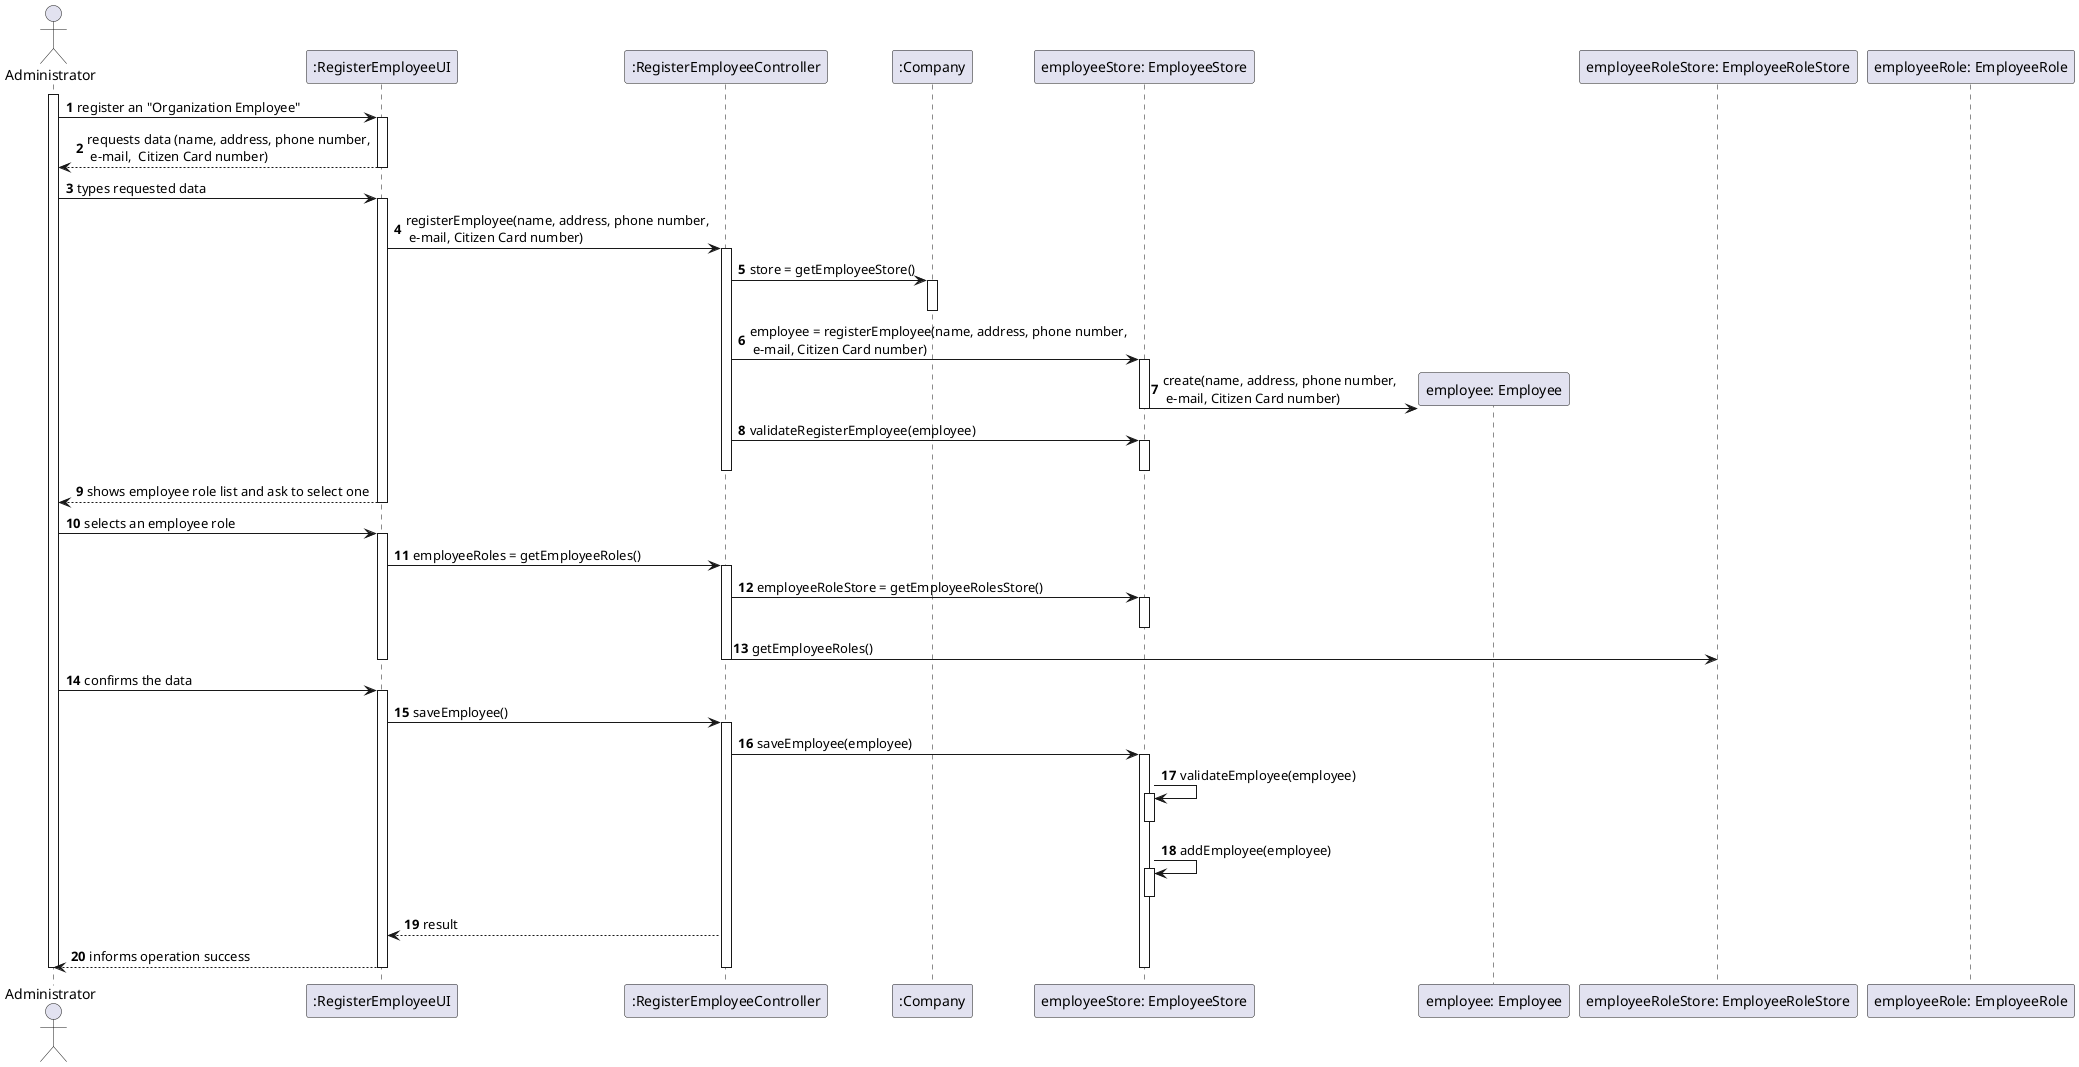 @startuml
autonumber
actor "Administrator" as ADM

participant ":RegisterEmployeeUI" as UI
participant ":RegisterEmployeeController" as CTRL
participant ":Company" as CMPN
participant "employeeStore: EmployeeStore" as ES
participant "employee: Employee" as E
participant "employeeRoleStore: EmployeeRoleStore" as ERS
participant "employeeRole: EmployeeRole" as ER
activate ADM

ADM -> UI : register an "Organization Employee"
activate UI

UI --> ADM : requests data (name, address, phone number,\n e-mail,  Citizen Card number)
deactivate UI

ADM -> UI : types requested data
activate UI

UI -> CTRL : registerEmployee(name, address, phone number,\n e-mail, Citizen Card number)
activate CTRL

CTRL -> CMPN : store = getEmployeeStore()

activate CMPN
deactivate CMPN

CTRL -> ES : employee = registerEmployee(name, address, phone number,\n e-mail, Citizen Card number)
activate ES

ES -> E** : create(name, address, phone number,\n e-mail, Citizen Card number)
deactivate ES
CTRL -> ES : validateRegisterEmployee(employee)
activate ES
deactivate ES
deactivate CTRL

UI --> ADM : shows employee role list and ask to select one
deactivate ES

deactivate UI

ADM -> UI : selects an employee role
activate UI

UI -> CTRL : employeeRoles = getEmployeeRoles()
activate CTRL

CTRL -> ES : employeeRoleStore = getEmployeeRolesStore()
activate ES
deactivate ES

CTRL -> ERS : getEmployeeRoles()

deactivate CTRL
deactivate UI

ADM -> UI : confirms the data
activate UI

UI -> CTRL : saveEmployee()
activate CTRL

CTRL -> ES : saveEmployee(employee)
activate ES

ES -> ES: validateEmployee(employee)
activate ES
deactivate ES
ES -> ES: addEmployee(employee)
activate ES
deactivate ES
CTRL --> UI: result
UI --> ADM : informs operation success

deactivate ES
deactivate CTRL
deactivate UI
deactivate ADM

@enduml